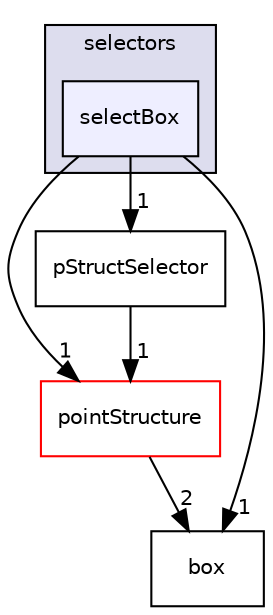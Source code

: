 digraph "src/phasicFlow/structuredData/pointStructure/selectors/selectBox" {
  compound=true
  node [ fontsize="10", fontname="Helvetica"];
  edge [ labelfontsize="10", labelfontname="Helvetica"];
  subgraph clusterdir_5063638124a544f0632771a0f8d28fb6 {
    graph [ bgcolor="#ddddee", pencolor="black", label="selectors" fontname="Helvetica", fontsize="10", URL="dir_5063638124a544f0632771a0f8d28fb6.html"]
  dir_e3417ffcd22fc3b4916e8ce91ea2a6c8 [shape=box, label="selectBox", style="filled", fillcolor="#eeeeff", pencolor="black", URL="dir_e3417ffcd22fc3b4916e8ce91ea2a6c8.html"];
  }
  dir_ab1bedec1dabb2ed23fd7ef97be7faaf [shape=box label="pointStructure" fillcolor="white" style="filled" color="red" URL="dir_ab1bedec1dabb2ed23fd7ef97be7faaf.html"];
  dir_e8a9bd8d4c80a50a4f7c200c882d5c23 [shape=box label="box" URL="dir_e8a9bd8d4c80a50a4f7c200c882d5c23.html"];
  dir_76dfacc83ecf8edeedc0782b54ac44a8 [shape=box label="pStructSelector" URL="dir_76dfacc83ecf8edeedc0782b54ac44a8.html"];
  dir_ab1bedec1dabb2ed23fd7ef97be7faaf->dir_e8a9bd8d4c80a50a4f7c200c882d5c23 [headlabel="2", labeldistance=1.5 headhref="dir_000163_000146.html"];
  dir_76dfacc83ecf8edeedc0782b54ac44a8->dir_ab1bedec1dabb2ed23fd7ef97be7faaf [headlabel="1", labeldistance=1.5 headhref="dir_000166_000163.html"];
  dir_e3417ffcd22fc3b4916e8ce91ea2a6c8->dir_ab1bedec1dabb2ed23fd7ef97be7faaf [headlabel="1", labeldistance=1.5 headhref="dir_000167_000163.html"];
  dir_e3417ffcd22fc3b4916e8ce91ea2a6c8->dir_e8a9bd8d4c80a50a4f7c200c882d5c23 [headlabel="1", labeldistance=1.5 headhref="dir_000167_000146.html"];
  dir_e3417ffcd22fc3b4916e8ce91ea2a6c8->dir_76dfacc83ecf8edeedc0782b54ac44a8 [headlabel="1", labeldistance=1.5 headhref="dir_000167_000166.html"];
}
